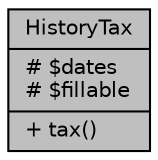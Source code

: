 digraph "HistoryTax"
{
 // LATEX_PDF_SIZE
  bgcolor="transparent";
  edge [fontname="Helvetica",fontsize="10",labelfontname="Helvetica",labelfontsize="10"];
  node [fontname="Helvetica",fontsize="10",shape=record];
  Node1 [label="{HistoryTax\n|# $dates\l# $fillable\l|+ tax()\l}",height=0.2,width=0.4,color="black", fillcolor="grey75", style="filled", fontcolor="black",tooltip="Datos de histórico de impuestos."];
}
